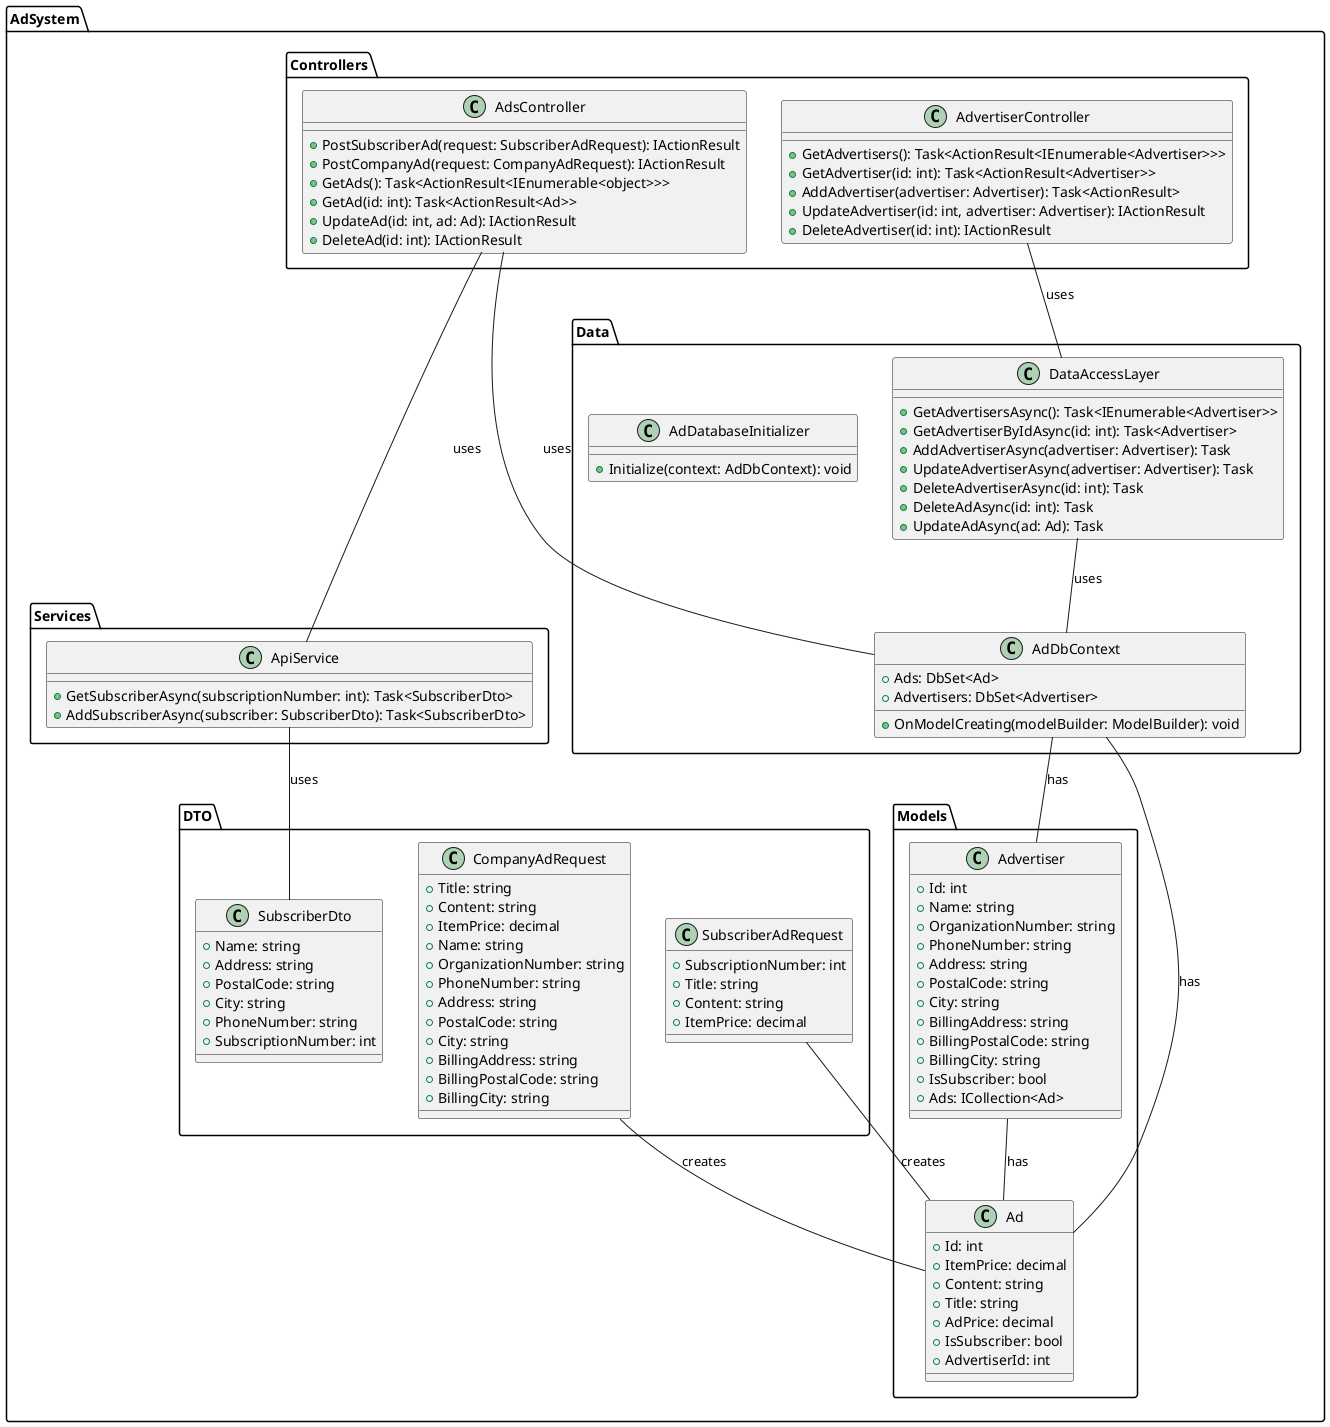 @startuml

package "AdSystem.Controllers" {
    class AdsController {
        +PostSubscriberAd(request: SubscriberAdRequest): IActionResult
        +PostCompanyAd(request: CompanyAdRequest): IActionResult
        +GetAds(): Task<ActionResult<IEnumerable<object>>>
        +GetAd(id: int): Task<ActionResult<Ad>>
        +UpdateAd(id: int, ad: Ad): IActionResult
        +DeleteAd(id: int): IActionResult
    }
    
    class AdvertiserController {
        +GetAdvertisers(): Task<ActionResult<IEnumerable<Advertiser>>>
        +GetAdvertiser(id: int): Task<ActionResult<Advertiser>>
        +AddAdvertiser(advertiser: Advertiser): Task<ActionResult>
        +UpdateAdvertiser(id: int, advertiser: Advertiser): IActionResult
        +DeleteAdvertiser(id: int): IActionResult
    }
}

package "AdSystem.Models" {
    class Ad {
        +Id: int
        +ItemPrice: decimal
        +Content: string
        +Title: string
        +AdPrice: decimal
        +IsSubscriber: bool
        +AdvertiserId: int
    }

    class Advertiser {
        +Id: int
        +Name: string
        +OrganizationNumber: string
        +PhoneNumber: string
        +Address: string
        +PostalCode: string
        +City: string
        +BillingAddress: string
        +BillingPostalCode: string
        +BillingCity: string
        +IsSubscriber: bool
        +Ads: ICollection<Ad>
    }
}

package "AdSystem.DTO" {
    class CompanyAdRequest {
        +Title: string
        +Content: string
        +ItemPrice: decimal
        +Name: string
        +OrganizationNumber: string
        +PhoneNumber: string
        +Address: string
        +PostalCode: string
        +City: string
        +BillingAddress: string
        +BillingPostalCode: string
        +BillingCity: string
    }

    class SubscriberAdRequest {
        +SubscriptionNumber: int
        +Title: string
        +Content: string
        +ItemPrice: decimal
    }

        class SubscriberDto {
        +Name: string
        +Address: string
        +PostalCode: string
        +City: string
        +PhoneNumber: string
        +SubscriptionNumber: int
    }
}

package "AdSystem.Services" {
    class ApiService {
        +GetSubscriberAsync(subscriptionNumber: int): Task<SubscriberDto>
        +AddSubscriberAsync(subscriber: SubscriberDto): Task<SubscriberDto>
    }
}

package "AdSystem.Data" {
    class AdDbContext {
        +Ads: DbSet<Ad>
        +Advertisers: DbSet<Advertiser>
        +OnModelCreating(modelBuilder: ModelBuilder): void
    }

    class DataAccessLayer {
        +GetAdvertisersAsync(): Task<IEnumerable<Advertiser>>
        +GetAdvertiserByIdAsync(id: int): Task<Advertiser>
        +AddAdvertiserAsync(advertiser: Advertiser): Task
        +UpdateAdvertiserAsync(advertiser: Advertiser): Task
        +DeleteAdvertiserAsync(id: int): Task
        +DeleteAdAsync(id: int): Task
        +UpdateAdAsync(ad: Ad): Task
    }

    class AdDatabaseInitializer {
        +Initialize(context: AdDbContext): void
    }
}

' Relationships
AdsController -- ApiService : uses
AdsController -- AdDbContext : uses
AdvertiserController -- DataAccessLayer : uses
DataAccessLayer -- AdDbContext : uses
AdDbContext -- Ad : has
AdDbContext -- Advertiser : has
Advertiser -- Ad : has
ApiService -- SubscriberDto : uses
CompanyAdRequest -- Ad : creates
SubscriberAdRequest -- Ad : creates

@enduml
